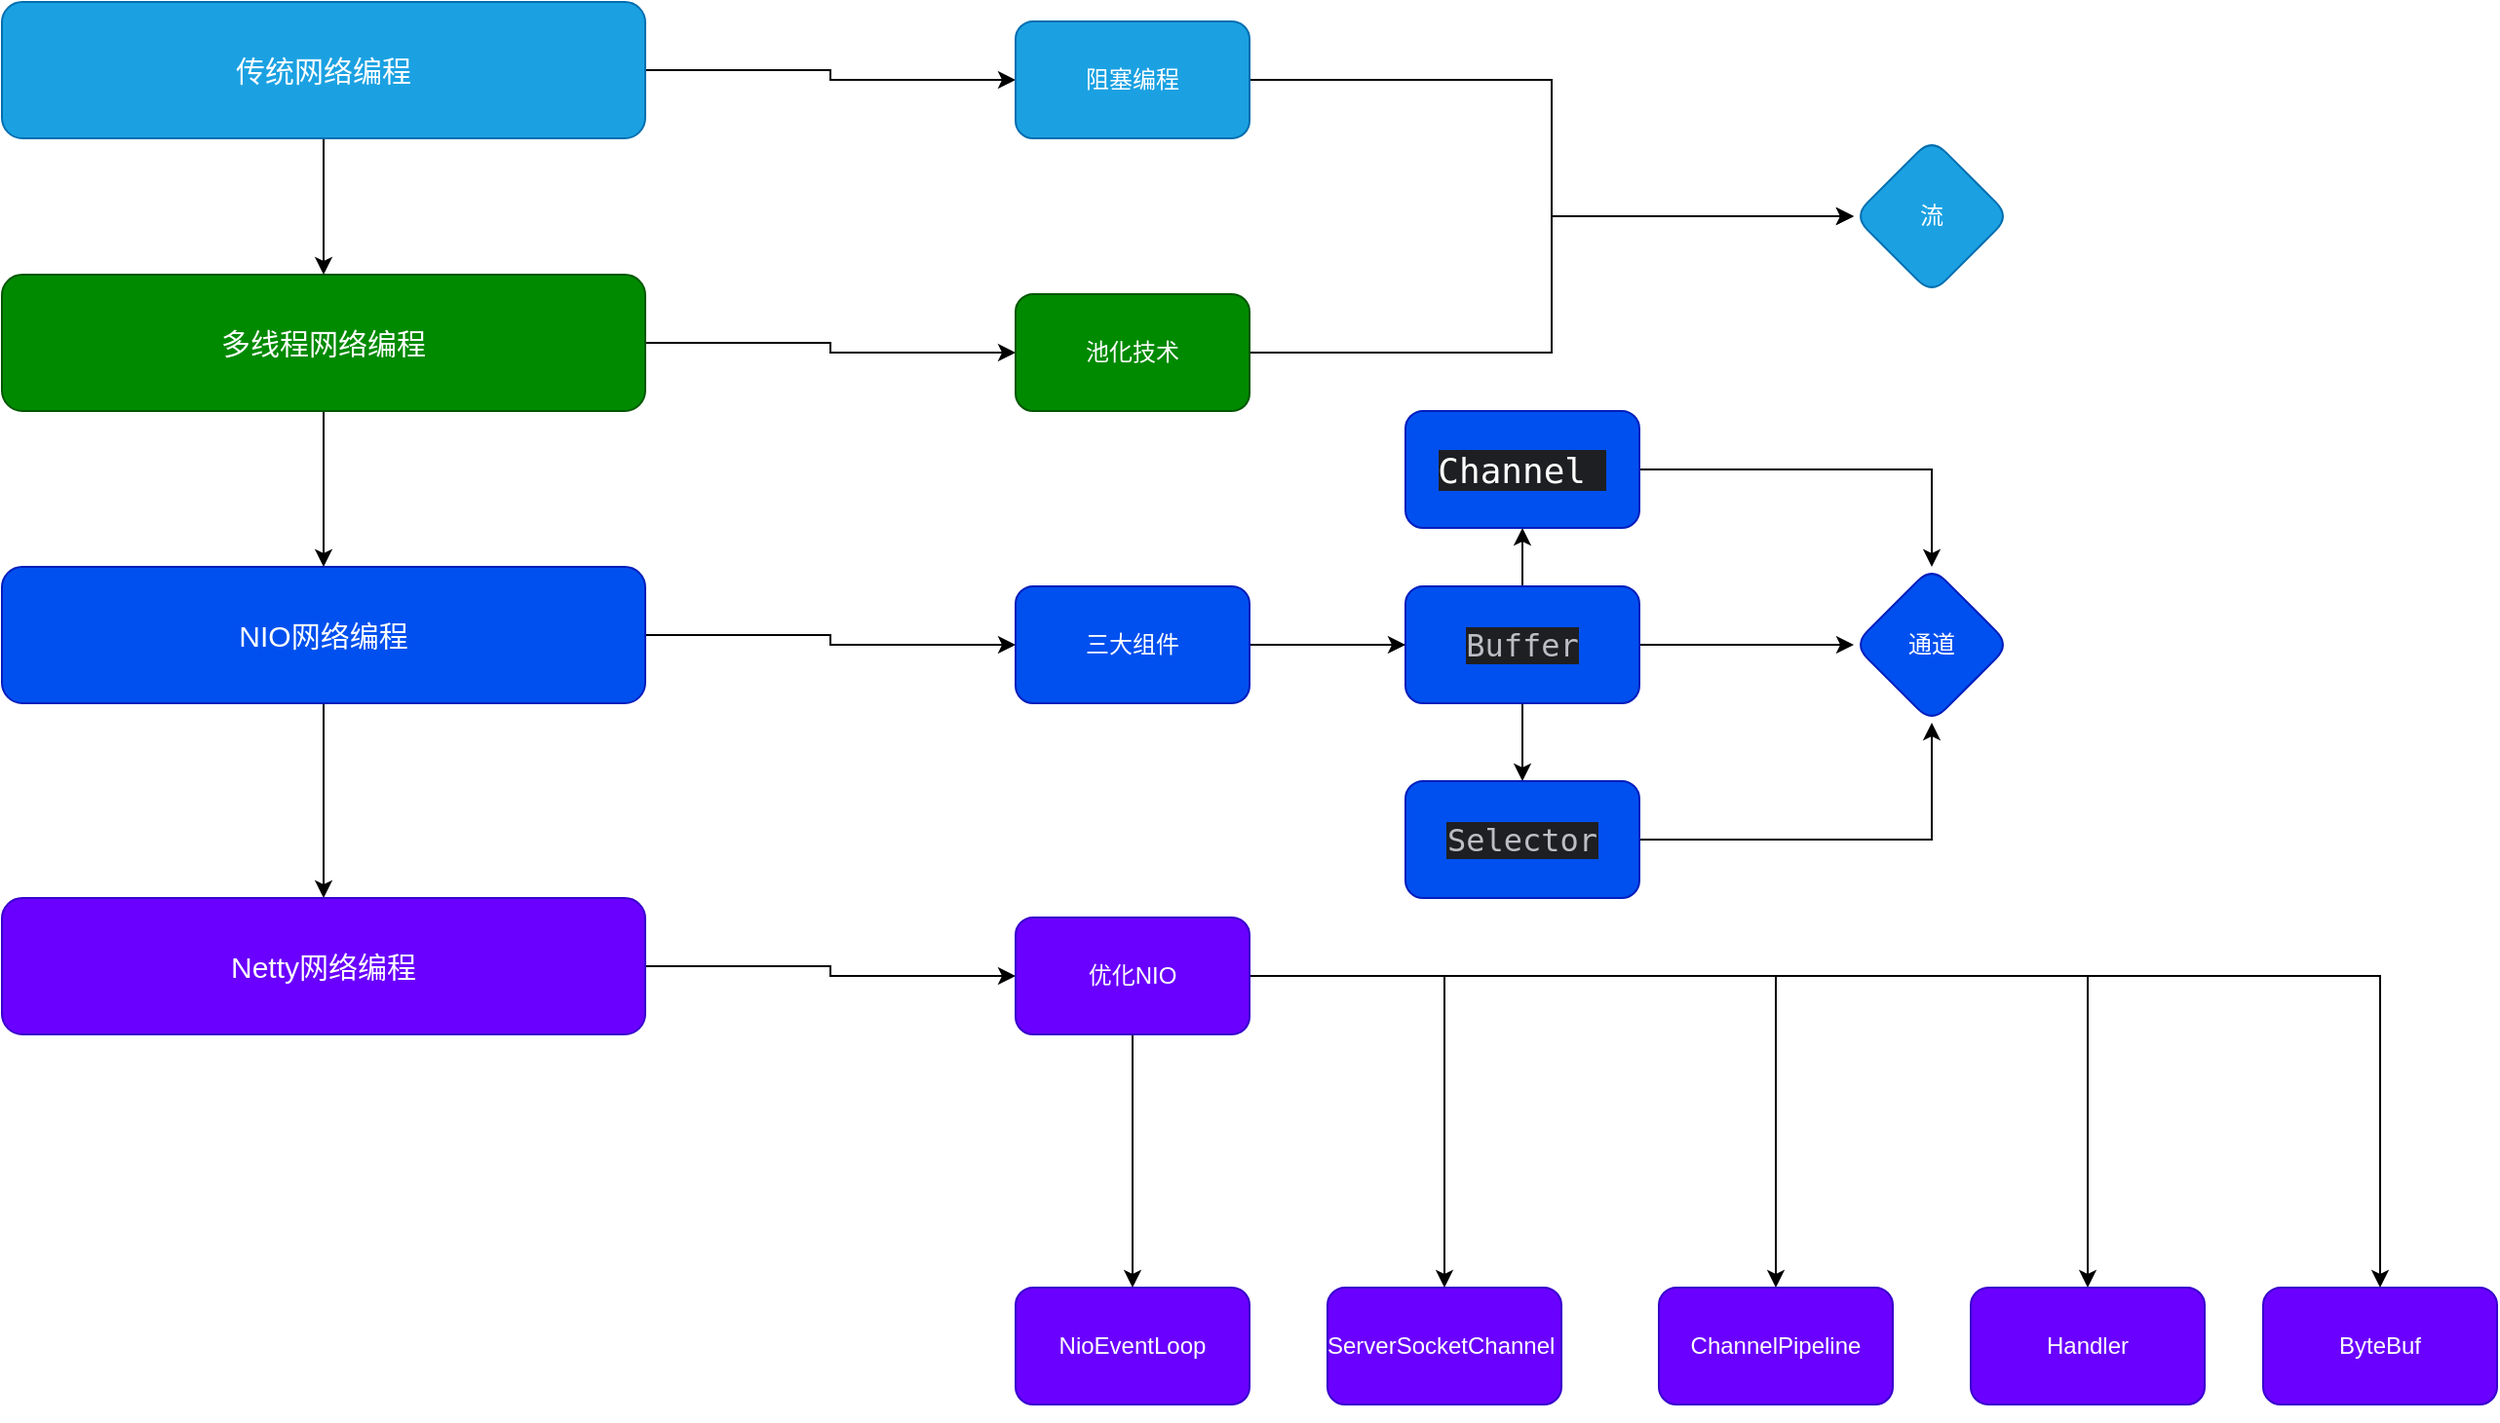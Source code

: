 <mxfile version="22.1.18" type="device">
  <diagram name="第 1 页" id="cTCqoh07g6c_RtnE0g0w">
    <mxGraphModel dx="1727" dy="1170" grid="1" gridSize="10" guides="1" tooltips="1" connect="1" arrows="1" fold="1" page="1" pageScale="1" pageWidth="827" pageHeight="1169" math="0" shadow="0">
      <root>
        <mxCell id="0" />
        <mxCell id="1" parent="0" />
        <mxCell id="poiqEHHbp8W8bPDLzIMi-7" value="" style="edgeStyle=orthogonalEdgeStyle;rounded=0;orthogonalLoop=1;jettySize=auto;html=1;" edge="1" parent="1" source="poiqEHHbp8W8bPDLzIMi-1" target="poiqEHHbp8W8bPDLzIMi-2">
          <mxGeometry relative="1" as="geometry" />
        </mxCell>
        <mxCell id="poiqEHHbp8W8bPDLzIMi-23" value="" style="edgeStyle=orthogonalEdgeStyle;rounded=0;orthogonalLoop=1;jettySize=auto;html=1;" edge="1" parent="1" source="poiqEHHbp8W8bPDLzIMi-1" target="poiqEHHbp8W8bPDLzIMi-22">
          <mxGeometry relative="1" as="geometry" />
        </mxCell>
        <mxCell id="poiqEHHbp8W8bPDLzIMi-1" value="&lt;font style=&quot;font-size: 15px;&quot;&gt;传统网络编程&lt;/font&gt;" style="rounded=1;whiteSpace=wrap;html=1;fillColor=#1ba1e2;strokeColor=#006EAF;fontColor=#ffffff;" vertex="1" parent="1">
          <mxGeometry x="330" y="170" width="330" height="70" as="geometry" />
        </mxCell>
        <mxCell id="poiqEHHbp8W8bPDLzIMi-6" value="" style="edgeStyle=orthogonalEdgeStyle;rounded=0;orthogonalLoop=1;jettySize=auto;html=1;" edge="1" parent="1" source="poiqEHHbp8W8bPDLzIMi-2" target="poiqEHHbp8W8bPDLzIMi-3">
          <mxGeometry relative="1" as="geometry" />
        </mxCell>
        <mxCell id="poiqEHHbp8W8bPDLzIMi-25" value="" style="edgeStyle=orthogonalEdgeStyle;rounded=0;orthogonalLoop=1;jettySize=auto;html=1;" edge="1" parent="1" source="poiqEHHbp8W8bPDLzIMi-2" target="poiqEHHbp8W8bPDLzIMi-24">
          <mxGeometry relative="1" as="geometry" />
        </mxCell>
        <mxCell id="poiqEHHbp8W8bPDLzIMi-2" value="&lt;font style=&quot;font-size: 15px;&quot;&gt;多线程网络编程&lt;/font&gt;" style="rounded=1;whiteSpace=wrap;html=1;fillColor=#008a00;strokeColor=#005700;fontColor=#ffffff;" vertex="1" parent="1">
          <mxGeometry x="330" y="310" width="330" height="70" as="geometry" />
        </mxCell>
        <mxCell id="poiqEHHbp8W8bPDLzIMi-5" value="" style="edgeStyle=orthogonalEdgeStyle;rounded=0;orthogonalLoop=1;jettySize=auto;html=1;" edge="1" parent="1" source="poiqEHHbp8W8bPDLzIMi-3" target="poiqEHHbp8W8bPDLzIMi-4">
          <mxGeometry relative="1" as="geometry" />
        </mxCell>
        <mxCell id="poiqEHHbp8W8bPDLzIMi-27" value="" style="edgeStyle=orthogonalEdgeStyle;rounded=0;orthogonalLoop=1;jettySize=auto;html=1;" edge="1" parent="1" source="poiqEHHbp8W8bPDLzIMi-3" target="poiqEHHbp8W8bPDLzIMi-26">
          <mxGeometry relative="1" as="geometry" />
        </mxCell>
        <mxCell id="poiqEHHbp8W8bPDLzIMi-3" value="&lt;font style=&quot;font-size: 15px;&quot;&gt;NIO网络编程&lt;/font&gt;" style="rounded=1;whiteSpace=wrap;html=1;fillColor=#0050ef;strokeColor=#001DBC;fontColor=#ffffff;" vertex="1" parent="1">
          <mxGeometry x="330" y="460" width="330" height="70" as="geometry" />
        </mxCell>
        <mxCell id="poiqEHHbp8W8bPDLzIMi-29" value="" style="edgeStyle=orthogonalEdgeStyle;rounded=0;orthogonalLoop=1;jettySize=auto;html=1;" edge="1" parent="1" source="poiqEHHbp8W8bPDLzIMi-4" target="poiqEHHbp8W8bPDLzIMi-28">
          <mxGeometry relative="1" as="geometry" />
        </mxCell>
        <mxCell id="poiqEHHbp8W8bPDLzIMi-4" value="&lt;font style=&quot;font-size: 15px;&quot;&gt;Netty网络编程&lt;/font&gt;" style="rounded=1;whiteSpace=wrap;html=1;fillColor=#6a00ff;strokeColor=#3700CC;fontColor=#ffffff;" vertex="1" parent="1">
          <mxGeometry x="330" y="630" width="330" height="70" as="geometry" />
        </mxCell>
        <mxCell id="poiqEHHbp8W8bPDLzIMi-39" value="" style="edgeStyle=orthogonalEdgeStyle;rounded=0;orthogonalLoop=1;jettySize=auto;html=1;" edge="1" parent="1" source="poiqEHHbp8W8bPDLzIMi-22" target="poiqEHHbp8W8bPDLzIMi-38">
          <mxGeometry relative="1" as="geometry" />
        </mxCell>
        <mxCell id="poiqEHHbp8W8bPDLzIMi-22" value="阻塞编程" style="whiteSpace=wrap;html=1;fillColor=#1ba1e2;strokeColor=#006EAF;fontColor=#ffffff;rounded=1;" vertex="1" parent="1">
          <mxGeometry x="850" y="180" width="120" height="60" as="geometry" />
        </mxCell>
        <mxCell id="poiqEHHbp8W8bPDLzIMi-40" value="" style="edgeStyle=orthogonalEdgeStyle;rounded=0;orthogonalLoop=1;jettySize=auto;html=1;" edge="1" parent="1" source="poiqEHHbp8W8bPDLzIMi-24" target="poiqEHHbp8W8bPDLzIMi-38">
          <mxGeometry relative="1" as="geometry" />
        </mxCell>
        <mxCell id="poiqEHHbp8W8bPDLzIMi-24" value="池化技术" style="whiteSpace=wrap;html=1;fillColor=#008a00;strokeColor=#005700;fontColor=#ffffff;rounded=1;" vertex="1" parent="1">
          <mxGeometry x="850" y="320" width="120" height="60" as="geometry" />
        </mxCell>
        <mxCell id="poiqEHHbp8W8bPDLzIMi-33" value="" style="edgeStyle=orthogonalEdgeStyle;rounded=0;orthogonalLoop=1;jettySize=auto;html=1;" edge="1" parent="1" source="poiqEHHbp8W8bPDLzIMi-26" target="poiqEHHbp8W8bPDLzIMi-32">
          <mxGeometry relative="1" as="geometry" />
        </mxCell>
        <mxCell id="poiqEHHbp8W8bPDLzIMi-35" value="" style="edgeStyle=orthogonalEdgeStyle;rounded=0;orthogonalLoop=1;jettySize=auto;html=1;" edge="1" parent="1" source="poiqEHHbp8W8bPDLzIMi-26" target="poiqEHHbp8W8bPDLzIMi-34">
          <mxGeometry relative="1" as="geometry" />
        </mxCell>
        <mxCell id="poiqEHHbp8W8bPDLzIMi-37" value="" style="edgeStyle=orthogonalEdgeStyle;rounded=0;orthogonalLoop=1;jettySize=auto;html=1;" edge="1" parent="1" source="poiqEHHbp8W8bPDLzIMi-26" target="poiqEHHbp8W8bPDLzIMi-36">
          <mxGeometry relative="1" as="geometry" />
        </mxCell>
        <mxCell id="poiqEHHbp8W8bPDLzIMi-26" value="三大组件" style="whiteSpace=wrap;html=1;fillColor=#0050ef;strokeColor=#001DBC;fontColor=#ffffff;rounded=1;" vertex="1" parent="1">
          <mxGeometry x="850" y="470" width="120" height="60" as="geometry" />
        </mxCell>
        <mxCell id="poiqEHHbp8W8bPDLzIMi-49" value="" style="edgeStyle=orthogonalEdgeStyle;rounded=0;orthogonalLoop=1;jettySize=auto;html=1;" edge="1" parent="1" source="poiqEHHbp8W8bPDLzIMi-28" target="poiqEHHbp8W8bPDLzIMi-48">
          <mxGeometry relative="1" as="geometry" />
        </mxCell>
        <mxCell id="poiqEHHbp8W8bPDLzIMi-51" value="" style="edgeStyle=orthogonalEdgeStyle;rounded=0;orthogonalLoop=1;jettySize=auto;html=1;" edge="1" parent="1" source="poiqEHHbp8W8bPDLzIMi-28" target="poiqEHHbp8W8bPDLzIMi-50">
          <mxGeometry relative="1" as="geometry" />
        </mxCell>
        <mxCell id="poiqEHHbp8W8bPDLzIMi-53" value="" style="edgeStyle=orthogonalEdgeStyle;rounded=0;orthogonalLoop=1;jettySize=auto;html=1;" edge="1" parent="1" source="poiqEHHbp8W8bPDLzIMi-28" target="poiqEHHbp8W8bPDLzIMi-52">
          <mxGeometry relative="1" as="geometry" />
        </mxCell>
        <mxCell id="poiqEHHbp8W8bPDLzIMi-55" value="" style="edgeStyle=orthogonalEdgeStyle;rounded=0;orthogonalLoop=1;jettySize=auto;html=1;" edge="1" parent="1" source="poiqEHHbp8W8bPDLzIMi-28" target="poiqEHHbp8W8bPDLzIMi-54">
          <mxGeometry relative="1" as="geometry" />
        </mxCell>
        <mxCell id="poiqEHHbp8W8bPDLzIMi-58" value="" style="edgeStyle=orthogonalEdgeStyle;rounded=0;orthogonalLoop=1;jettySize=auto;html=1;" edge="1" parent="1" source="poiqEHHbp8W8bPDLzIMi-28" target="poiqEHHbp8W8bPDLzIMi-57">
          <mxGeometry relative="1" as="geometry" />
        </mxCell>
        <mxCell id="poiqEHHbp8W8bPDLzIMi-28" value="优化NIO" style="whiteSpace=wrap;html=1;fillColor=#6a00ff;strokeColor=#3700CC;fontColor=#ffffff;rounded=1;" vertex="1" parent="1">
          <mxGeometry x="850" y="640" width="120" height="60" as="geometry" />
        </mxCell>
        <mxCell id="poiqEHHbp8W8bPDLzIMi-42" value="" style="edgeStyle=orthogonalEdgeStyle;rounded=0;orthogonalLoop=1;jettySize=auto;html=1;" edge="1" parent="1" source="poiqEHHbp8W8bPDLzIMi-32" target="poiqEHHbp8W8bPDLzIMi-41">
          <mxGeometry relative="1" as="geometry" />
        </mxCell>
        <mxCell id="poiqEHHbp8W8bPDLzIMi-32" value="&lt;div style=&quot;background-color: rgb(30, 31, 34);&quot;&gt;&lt;pre style=&quot;font-family: &amp;quot;JetBrains Mono&amp;quot;, monospace;&quot;&gt;&lt;font style=&quot;font-size: 18px;&quot;&gt;Channel &lt;/font&gt;&lt;/pre&gt;&lt;/div&gt;" style="whiteSpace=wrap;html=1;fillColor=#0050ef;strokeColor=#001DBC;fontColor=#ffffff;rounded=1;" vertex="1" parent="1">
          <mxGeometry x="1050" y="380" width="120" height="60" as="geometry" />
        </mxCell>
        <mxCell id="poiqEHHbp8W8bPDLzIMi-46" value="" style="edgeStyle=orthogonalEdgeStyle;rounded=0;orthogonalLoop=1;jettySize=auto;html=1;" edge="1" parent="1" source="poiqEHHbp8W8bPDLzIMi-34" target="poiqEHHbp8W8bPDLzIMi-41">
          <mxGeometry relative="1" as="geometry" />
        </mxCell>
        <mxCell id="poiqEHHbp8W8bPDLzIMi-34" value="&lt;div style=&quot;background-color:#1e1f22;color:#bcbec4&quot;&gt;&lt;pre style=&quot;font-family:&#39;JetBrains Mono&#39;,monospace;font-size:12.0pt;&quot;&gt;Selector&lt;/pre&gt;&lt;/div&gt;" style="whiteSpace=wrap;html=1;fillColor=#0050ef;strokeColor=#001DBC;fontColor=#ffffff;rounded=1;" vertex="1" parent="1">
          <mxGeometry x="1050" y="570" width="120" height="60" as="geometry" />
        </mxCell>
        <mxCell id="poiqEHHbp8W8bPDLzIMi-43" value="" style="edgeStyle=orthogonalEdgeStyle;rounded=0;orthogonalLoop=1;jettySize=auto;html=1;" edge="1" parent="1" source="poiqEHHbp8W8bPDLzIMi-36" target="poiqEHHbp8W8bPDLzIMi-41">
          <mxGeometry relative="1" as="geometry" />
        </mxCell>
        <mxCell id="poiqEHHbp8W8bPDLzIMi-36" value="&lt;div style=&quot;background-color:#1e1f22;color:#bcbec4&quot;&gt;&lt;pre style=&quot;font-family:&#39;JetBrains Mono&#39;,monospace;font-size:12.0pt;&quot;&gt;Buffer&lt;/pre&gt;&lt;/div&gt;" style="whiteSpace=wrap;html=1;fillColor=#0050ef;strokeColor=#001DBC;fontColor=#ffffff;rounded=1;" vertex="1" parent="1">
          <mxGeometry x="1050" y="470" width="120" height="60" as="geometry" />
        </mxCell>
        <mxCell id="poiqEHHbp8W8bPDLzIMi-38" value="流" style="rhombus;whiteSpace=wrap;html=1;fillColor=#1ba1e2;strokeColor=#006EAF;fontColor=#ffffff;rounded=1;" vertex="1" parent="1">
          <mxGeometry x="1280" y="240" width="80" height="80" as="geometry" />
        </mxCell>
        <mxCell id="poiqEHHbp8W8bPDLzIMi-41" value="通道" style="rhombus;whiteSpace=wrap;html=1;fillColor=#0050ef;strokeColor=#001DBC;fontColor=#ffffff;rounded=1;" vertex="1" parent="1">
          <mxGeometry x="1280" y="460" width="80" height="80" as="geometry" />
        </mxCell>
        <mxCell id="poiqEHHbp8W8bPDLzIMi-48" value="ServerSocketChannel&amp;nbsp;" style="whiteSpace=wrap;html=1;fillColor=#6a00ff;strokeColor=#3700CC;fontColor=#ffffff;rounded=1;" vertex="1" parent="1">
          <mxGeometry x="1010" y="830" width="120" height="60" as="geometry" />
        </mxCell>
        <mxCell id="poiqEHHbp8W8bPDLzIMi-50" value="ChannelPipeline" style="whiteSpace=wrap;html=1;fillColor=#6a00ff;strokeColor=#3700CC;fontColor=#ffffff;rounded=1;" vertex="1" parent="1">
          <mxGeometry x="1180" y="830" width="120" height="60" as="geometry" />
        </mxCell>
        <mxCell id="poiqEHHbp8W8bPDLzIMi-52" value="Handler" style="whiteSpace=wrap;html=1;fillColor=#6a00ff;strokeColor=#3700CC;fontColor=#ffffff;rounded=1;" vertex="1" parent="1">
          <mxGeometry x="1340" y="830" width="120" height="60" as="geometry" />
        </mxCell>
        <mxCell id="poiqEHHbp8W8bPDLzIMi-54" value="NioEventLoop" style="whiteSpace=wrap;html=1;fillColor=#6a00ff;strokeColor=#3700CC;fontColor=#ffffff;rounded=1;" vertex="1" parent="1">
          <mxGeometry x="850" y="830" width="120" height="60" as="geometry" />
        </mxCell>
        <mxCell id="poiqEHHbp8W8bPDLzIMi-56" style="edgeStyle=orthogonalEdgeStyle;rounded=0;orthogonalLoop=1;jettySize=auto;html=1;exitX=0.5;exitY=1;exitDx=0;exitDy=0;" edge="1" parent="1" source="poiqEHHbp8W8bPDLzIMi-48" target="poiqEHHbp8W8bPDLzIMi-48">
          <mxGeometry relative="1" as="geometry" />
        </mxCell>
        <mxCell id="poiqEHHbp8W8bPDLzIMi-57" value="ByteBuf" style="whiteSpace=wrap;html=1;fillColor=#6a00ff;strokeColor=#3700CC;fontColor=#ffffff;rounded=1;" vertex="1" parent="1">
          <mxGeometry x="1490" y="830" width="120" height="60" as="geometry" />
        </mxCell>
      </root>
    </mxGraphModel>
  </diagram>
</mxfile>
